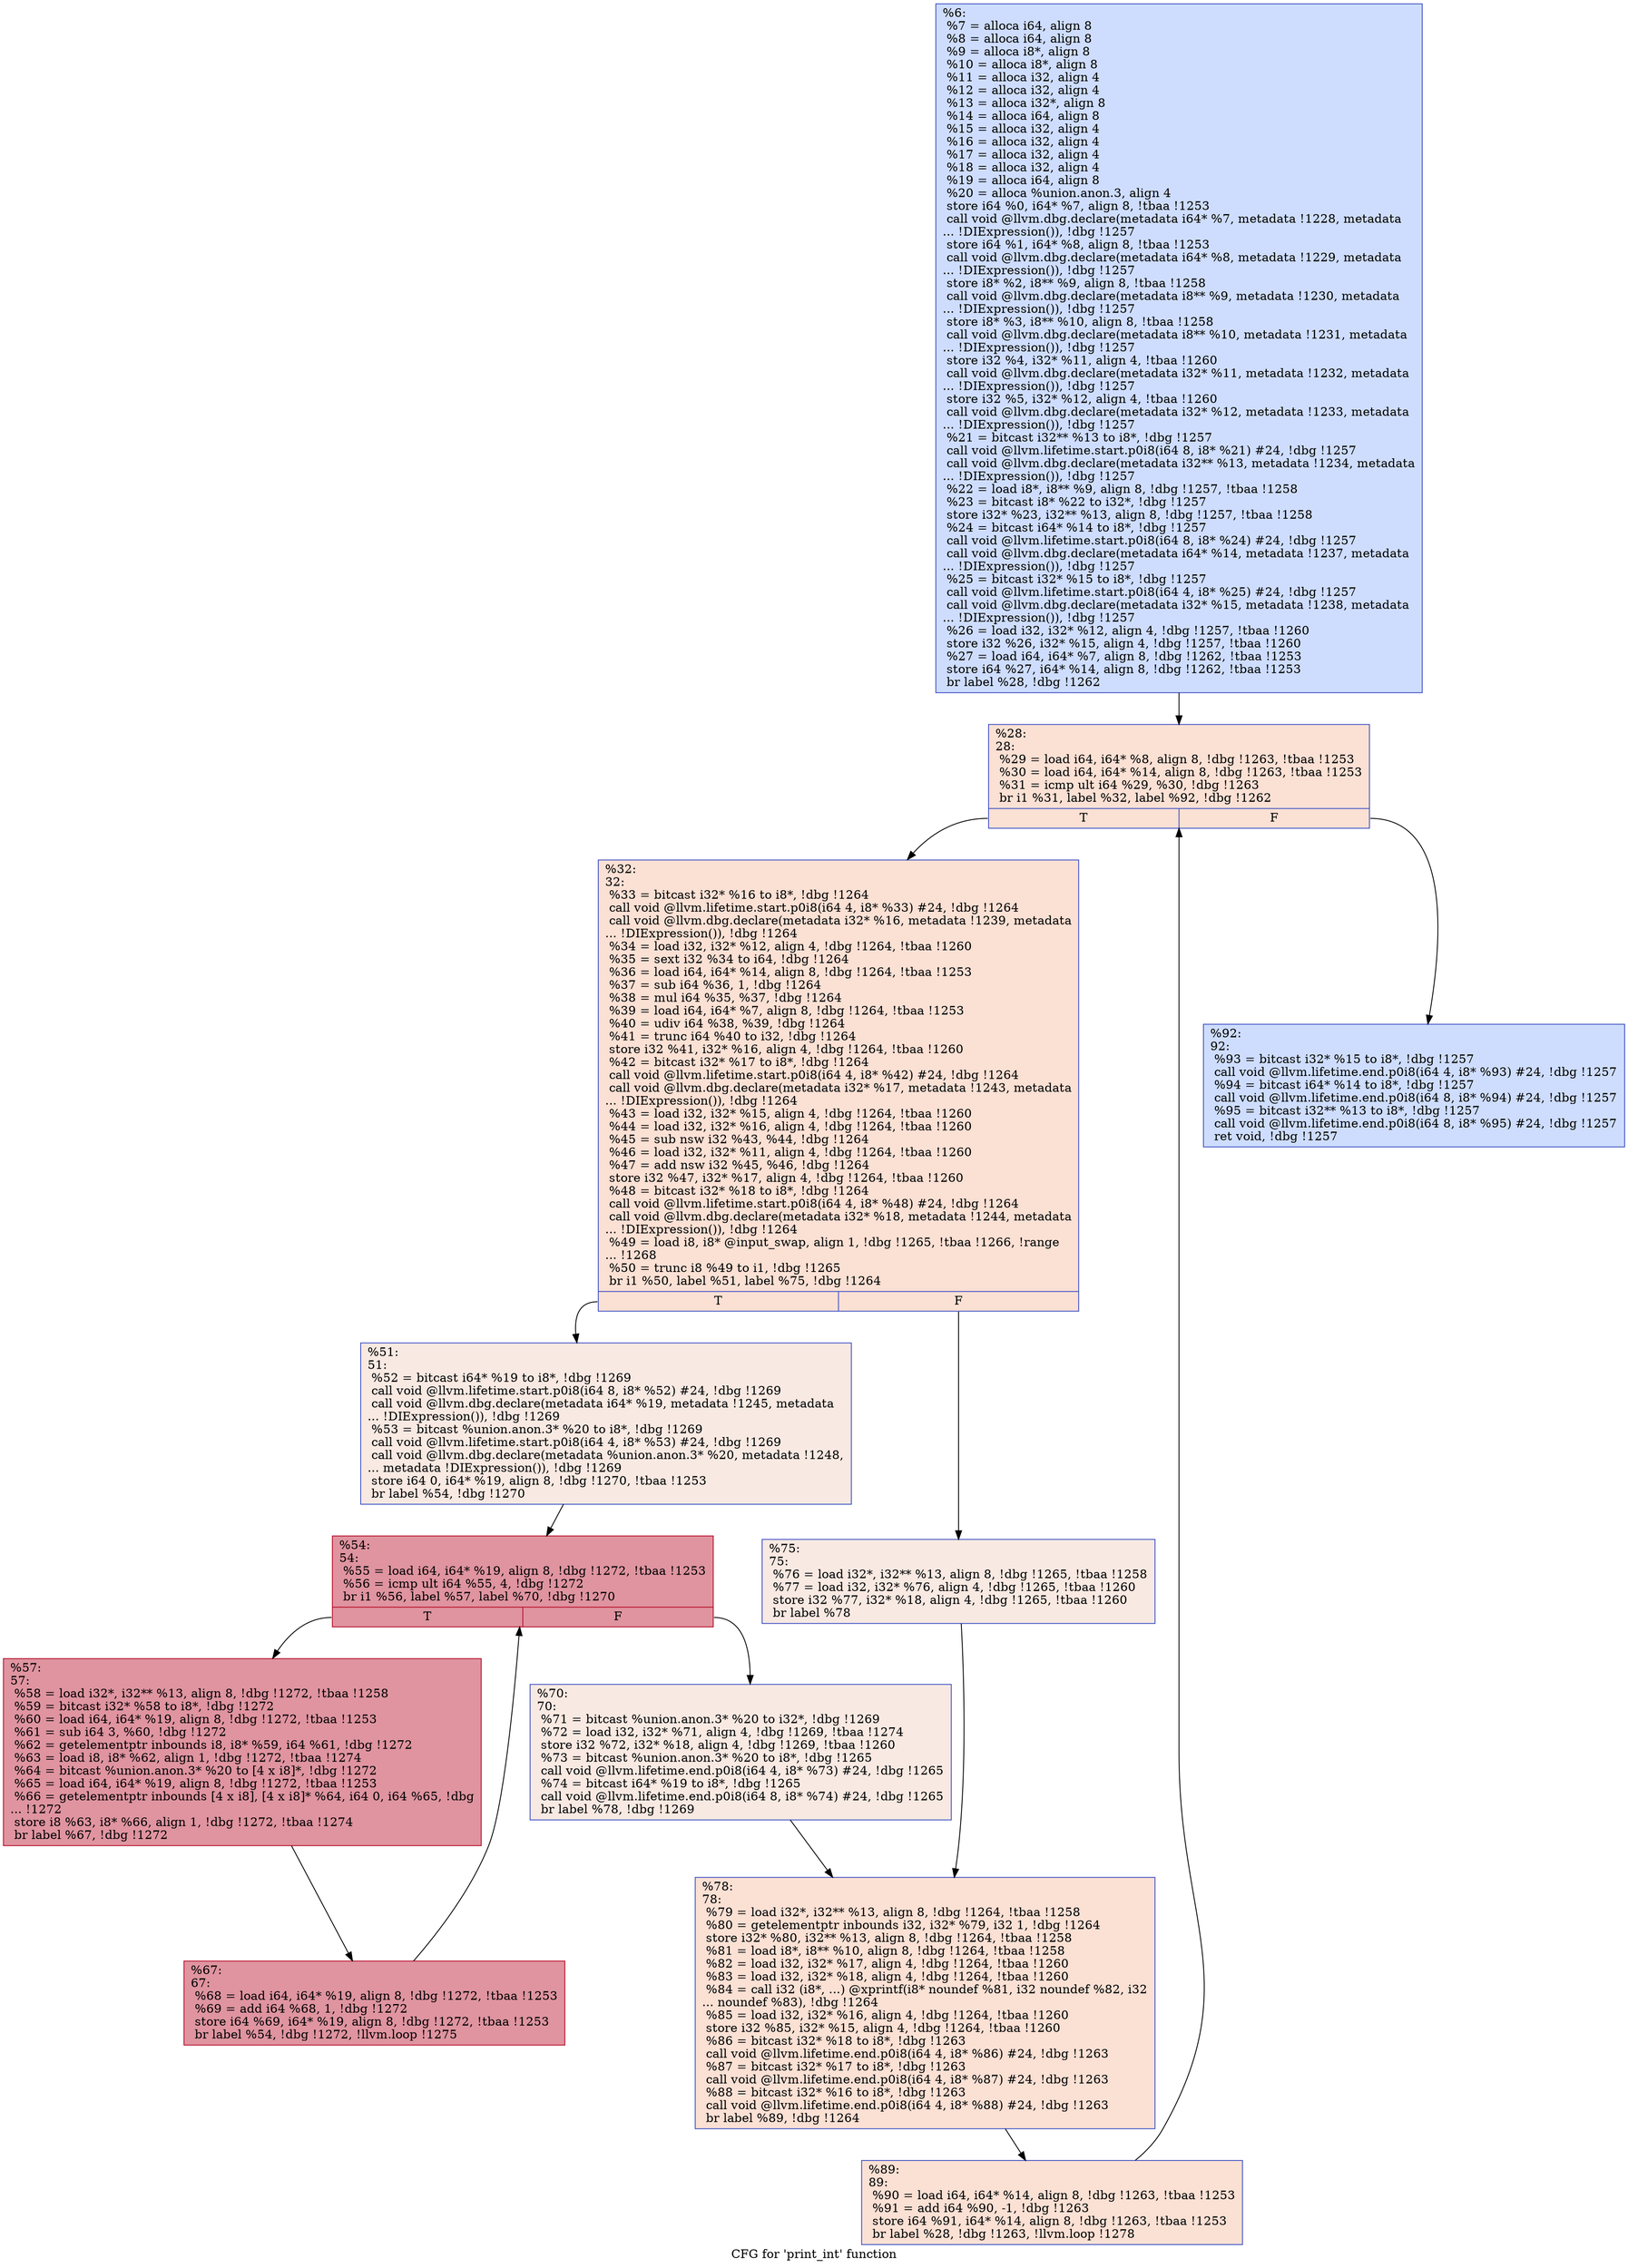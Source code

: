 digraph "CFG for 'print_int' function" {
	label="CFG for 'print_int' function";

	Node0xa3c1f0 [shape=record,color="#3d50c3ff", style=filled, fillcolor="#8fb1fe70",label="{%6:\l  %7 = alloca i64, align 8\l  %8 = alloca i64, align 8\l  %9 = alloca i8*, align 8\l  %10 = alloca i8*, align 8\l  %11 = alloca i32, align 4\l  %12 = alloca i32, align 4\l  %13 = alloca i32*, align 8\l  %14 = alloca i64, align 8\l  %15 = alloca i32, align 4\l  %16 = alloca i32, align 4\l  %17 = alloca i32, align 4\l  %18 = alloca i32, align 4\l  %19 = alloca i64, align 8\l  %20 = alloca %union.anon.3, align 4\l  store i64 %0, i64* %7, align 8, !tbaa !1253\l  call void @llvm.dbg.declare(metadata i64* %7, metadata !1228, metadata\l... !DIExpression()), !dbg !1257\l  store i64 %1, i64* %8, align 8, !tbaa !1253\l  call void @llvm.dbg.declare(metadata i64* %8, metadata !1229, metadata\l... !DIExpression()), !dbg !1257\l  store i8* %2, i8** %9, align 8, !tbaa !1258\l  call void @llvm.dbg.declare(metadata i8** %9, metadata !1230, metadata\l... !DIExpression()), !dbg !1257\l  store i8* %3, i8** %10, align 8, !tbaa !1258\l  call void @llvm.dbg.declare(metadata i8** %10, metadata !1231, metadata\l... !DIExpression()), !dbg !1257\l  store i32 %4, i32* %11, align 4, !tbaa !1260\l  call void @llvm.dbg.declare(metadata i32* %11, metadata !1232, metadata\l... !DIExpression()), !dbg !1257\l  store i32 %5, i32* %12, align 4, !tbaa !1260\l  call void @llvm.dbg.declare(metadata i32* %12, metadata !1233, metadata\l... !DIExpression()), !dbg !1257\l  %21 = bitcast i32** %13 to i8*, !dbg !1257\l  call void @llvm.lifetime.start.p0i8(i64 8, i8* %21) #24, !dbg !1257\l  call void @llvm.dbg.declare(metadata i32** %13, metadata !1234, metadata\l... !DIExpression()), !dbg !1257\l  %22 = load i8*, i8** %9, align 8, !dbg !1257, !tbaa !1258\l  %23 = bitcast i8* %22 to i32*, !dbg !1257\l  store i32* %23, i32** %13, align 8, !dbg !1257, !tbaa !1258\l  %24 = bitcast i64* %14 to i8*, !dbg !1257\l  call void @llvm.lifetime.start.p0i8(i64 8, i8* %24) #24, !dbg !1257\l  call void @llvm.dbg.declare(metadata i64* %14, metadata !1237, metadata\l... !DIExpression()), !dbg !1257\l  %25 = bitcast i32* %15 to i8*, !dbg !1257\l  call void @llvm.lifetime.start.p0i8(i64 4, i8* %25) #24, !dbg !1257\l  call void @llvm.dbg.declare(metadata i32* %15, metadata !1238, metadata\l... !DIExpression()), !dbg !1257\l  %26 = load i32, i32* %12, align 4, !dbg !1257, !tbaa !1260\l  store i32 %26, i32* %15, align 4, !dbg !1257, !tbaa !1260\l  %27 = load i64, i64* %7, align 8, !dbg !1262, !tbaa !1253\l  store i64 %27, i64* %14, align 8, !dbg !1262, !tbaa !1253\l  br label %28, !dbg !1262\l}"];
	Node0xa3c1f0 -> Node0xa3c280;
	Node0xa3c280 [shape=record,color="#3d50c3ff", style=filled, fillcolor="#f7b99e70",label="{%28:\l28:                                               \l  %29 = load i64, i64* %8, align 8, !dbg !1263, !tbaa !1253\l  %30 = load i64, i64* %14, align 8, !dbg !1263, !tbaa !1253\l  %31 = icmp ult i64 %29, %30, !dbg !1263\l  br i1 %31, label %32, label %92, !dbg !1262\l|{<s0>T|<s1>F}}"];
	Node0xa3c280:s0 -> Node0xa3c2d0;
	Node0xa3c280:s1 -> Node0xa3c5a0;
	Node0xa3c2d0 [shape=record,color="#3d50c3ff", style=filled, fillcolor="#f7b99e70",label="{%32:\l32:                                               \l  %33 = bitcast i32* %16 to i8*, !dbg !1264\l  call void @llvm.lifetime.start.p0i8(i64 4, i8* %33) #24, !dbg !1264\l  call void @llvm.dbg.declare(metadata i32* %16, metadata !1239, metadata\l... !DIExpression()), !dbg !1264\l  %34 = load i32, i32* %12, align 4, !dbg !1264, !tbaa !1260\l  %35 = sext i32 %34 to i64, !dbg !1264\l  %36 = load i64, i64* %14, align 8, !dbg !1264, !tbaa !1253\l  %37 = sub i64 %36, 1, !dbg !1264\l  %38 = mul i64 %35, %37, !dbg !1264\l  %39 = load i64, i64* %7, align 8, !dbg !1264, !tbaa !1253\l  %40 = udiv i64 %38, %39, !dbg !1264\l  %41 = trunc i64 %40 to i32, !dbg !1264\l  store i32 %41, i32* %16, align 4, !dbg !1264, !tbaa !1260\l  %42 = bitcast i32* %17 to i8*, !dbg !1264\l  call void @llvm.lifetime.start.p0i8(i64 4, i8* %42) #24, !dbg !1264\l  call void @llvm.dbg.declare(metadata i32* %17, metadata !1243, metadata\l... !DIExpression()), !dbg !1264\l  %43 = load i32, i32* %15, align 4, !dbg !1264, !tbaa !1260\l  %44 = load i32, i32* %16, align 4, !dbg !1264, !tbaa !1260\l  %45 = sub nsw i32 %43, %44, !dbg !1264\l  %46 = load i32, i32* %11, align 4, !dbg !1264, !tbaa !1260\l  %47 = add nsw i32 %45, %46, !dbg !1264\l  store i32 %47, i32* %17, align 4, !dbg !1264, !tbaa !1260\l  %48 = bitcast i32* %18 to i8*, !dbg !1264\l  call void @llvm.lifetime.start.p0i8(i64 4, i8* %48) #24, !dbg !1264\l  call void @llvm.dbg.declare(metadata i32* %18, metadata !1244, metadata\l... !DIExpression()), !dbg !1264\l  %49 = load i8, i8* @input_swap, align 1, !dbg !1265, !tbaa !1266, !range\l... !1268\l  %50 = trunc i8 %49 to i1, !dbg !1265\l  br i1 %50, label %51, label %75, !dbg !1264\l|{<s0>T|<s1>F}}"];
	Node0xa3c2d0:s0 -> Node0xa3c320;
	Node0xa3c2d0:s1 -> Node0xa3c4b0;
	Node0xa3c320 [shape=record,color="#3d50c3ff", style=filled, fillcolor="#efcebd70",label="{%51:\l51:                                               \l  %52 = bitcast i64* %19 to i8*, !dbg !1269\l  call void @llvm.lifetime.start.p0i8(i64 8, i8* %52) #24, !dbg !1269\l  call void @llvm.dbg.declare(metadata i64* %19, metadata !1245, metadata\l... !DIExpression()), !dbg !1269\l  %53 = bitcast %union.anon.3* %20 to i8*, !dbg !1269\l  call void @llvm.lifetime.start.p0i8(i64 4, i8* %53) #24, !dbg !1269\l  call void @llvm.dbg.declare(metadata %union.anon.3* %20, metadata !1248,\l... metadata !DIExpression()), !dbg !1269\l  store i64 0, i64* %19, align 8, !dbg !1270, !tbaa !1253\l  br label %54, !dbg !1270\l}"];
	Node0xa3c320 -> Node0xa3c370;
	Node0xa3c370 [shape=record,color="#b70d28ff", style=filled, fillcolor="#b70d2870",label="{%54:\l54:                                               \l  %55 = load i64, i64* %19, align 8, !dbg !1272, !tbaa !1253\l  %56 = icmp ult i64 %55, 4, !dbg !1272\l  br i1 %56, label %57, label %70, !dbg !1270\l|{<s0>T|<s1>F}}"];
	Node0xa3c370:s0 -> Node0xa3c3c0;
	Node0xa3c370:s1 -> Node0xa3c460;
	Node0xa3c3c0 [shape=record,color="#b70d28ff", style=filled, fillcolor="#b70d2870",label="{%57:\l57:                                               \l  %58 = load i32*, i32** %13, align 8, !dbg !1272, !tbaa !1258\l  %59 = bitcast i32* %58 to i8*, !dbg !1272\l  %60 = load i64, i64* %19, align 8, !dbg !1272, !tbaa !1253\l  %61 = sub i64 3, %60, !dbg !1272\l  %62 = getelementptr inbounds i8, i8* %59, i64 %61, !dbg !1272\l  %63 = load i8, i8* %62, align 1, !dbg !1272, !tbaa !1274\l  %64 = bitcast %union.anon.3* %20 to [4 x i8]*, !dbg !1272\l  %65 = load i64, i64* %19, align 8, !dbg !1272, !tbaa !1253\l  %66 = getelementptr inbounds [4 x i8], [4 x i8]* %64, i64 0, i64 %65, !dbg\l... !1272\l  store i8 %63, i8* %66, align 1, !dbg !1272, !tbaa !1274\l  br label %67, !dbg !1272\l}"];
	Node0xa3c3c0 -> Node0xa3c410;
	Node0xa3c410 [shape=record,color="#b70d28ff", style=filled, fillcolor="#b70d2870",label="{%67:\l67:                                               \l  %68 = load i64, i64* %19, align 8, !dbg !1272, !tbaa !1253\l  %69 = add i64 %68, 1, !dbg !1272\l  store i64 %69, i64* %19, align 8, !dbg !1272, !tbaa !1253\l  br label %54, !dbg !1272, !llvm.loop !1275\l}"];
	Node0xa3c410 -> Node0xa3c370;
	Node0xa3c460 [shape=record,color="#3d50c3ff", style=filled, fillcolor="#efcebd70",label="{%70:\l70:                                               \l  %71 = bitcast %union.anon.3* %20 to i32*, !dbg !1269\l  %72 = load i32, i32* %71, align 4, !dbg !1269, !tbaa !1274\l  store i32 %72, i32* %18, align 4, !dbg !1269, !tbaa !1260\l  %73 = bitcast %union.anon.3* %20 to i8*, !dbg !1265\l  call void @llvm.lifetime.end.p0i8(i64 4, i8* %73) #24, !dbg !1265\l  %74 = bitcast i64* %19 to i8*, !dbg !1265\l  call void @llvm.lifetime.end.p0i8(i64 8, i8* %74) #24, !dbg !1265\l  br label %78, !dbg !1269\l}"];
	Node0xa3c460 -> Node0xa3c500;
	Node0xa3c4b0 [shape=record,color="#3d50c3ff", style=filled, fillcolor="#efcebd70",label="{%75:\l75:                                               \l  %76 = load i32*, i32** %13, align 8, !dbg !1265, !tbaa !1258\l  %77 = load i32, i32* %76, align 4, !dbg !1265, !tbaa !1260\l  store i32 %77, i32* %18, align 4, !dbg !1265, !tbaa !1260\l  br label %78\l}"];
	Node0xa3c4b0 -> Node0xa3c500;
	Node0xa3c500 [shape=record,color="#3d50c3ff", style=filled, fillcolor="#f7b99e70",label="{%78:\l78:                                               \l  %79 = load i32*, i32** %13, align 8, !dbg !1264, !tbaa !1258\l  %80 = getelementptr inbounds i32, i32* %79, i32 1, !dbg !1264\l  store i32* %80, i32** %13, align 8, !dbg !1264, !tbaa !1258\l  %81 = load i8*, i8** %10, align 8, !dbg !1264, !tbaa !1258\l  %82 = load i32, i32* %17, align 4, !dbg !1264, !tbaa !1260\l  %83 = load i32, i32* %18, align 4, !dbg !1264, !tbaa !1260\l  %84 = call i32 (i8*, ...) @xprintf(i8* noundef %81, i32 noundef %82, i32\l... noundef %83), !dbg !1264\l  %85 = load i32, i32* %16, align 4, !dbg !1264, !tbaa !1260\l  store i32 %85, i32* %15, align 4, !dbg !1264, !tbaa !1260\l  %86 = bitcast i32* %18 to i8*, !dbg !1263\l  call void @llvm.lifetime.end.p0i8(i64 4, i8* %86) #24, !dbg !1263\l  %87 = bitcast i32* %17 to i8*, !dbg !1263\l  call void @llvm.lifetime.end.p0i8(i64 4, i8* %87) #24, !dbg !1263\l  %88 = bitcast i32* %16 to i8*, !dbg !1263\l  call void @llvm.lifetime.end.p0i8(i64 4, i8* %88) #24, !dbg !1263\l  br label %89, !dbg !1264\l}"];
	Node0xa3c500 -> Node0xa3c550;
	Node0xa3c550 [shape=record,color="#3d50c3ff", style=filled, fillcolor="#f7b99e70",label="{%89:\l89:                                               \l  %90 = load i64, i64* %14, align 8, !dbg !1263, !tbaa !1253\l  %91 = add i64 %90, -1, !dbg !1263\l  store i64 %91, i64* %14, align 8, !dbg !1263, !tbaa !1253\l  br label %28, !dbg !1263, !llvm.loop !1278\l}"];
	Node0xa3c550 -> Node0xa3c280;
	Node0xa3c5a0 [shape=record,color="#3d50c3ff", style=filled, fillcolor="#8fb1fe70",label="{%92:\l92:                                               \l  %93 = bitcast i32* %15 to i8*, !dbg !1257\l  call void @llvm.lifetime.end.p0i8(i64 4, i8* %93) #24, !dbg !1257\l  %94 = bitcast i64* %14 to i8*, !dbg !1257\l  call void @llvm.lifetime.end.p0i8(i64 8, i8* %94) #24, !dbg !1257\l  %95 = bitcast i32** %13 to i8*, !dbg !1257\l  call void @llvm.lifetime.end.p0i8(i64 8, i8* %95) #24, !dbg !1257\l  ret void, !dbg !1257\l}"];
}
